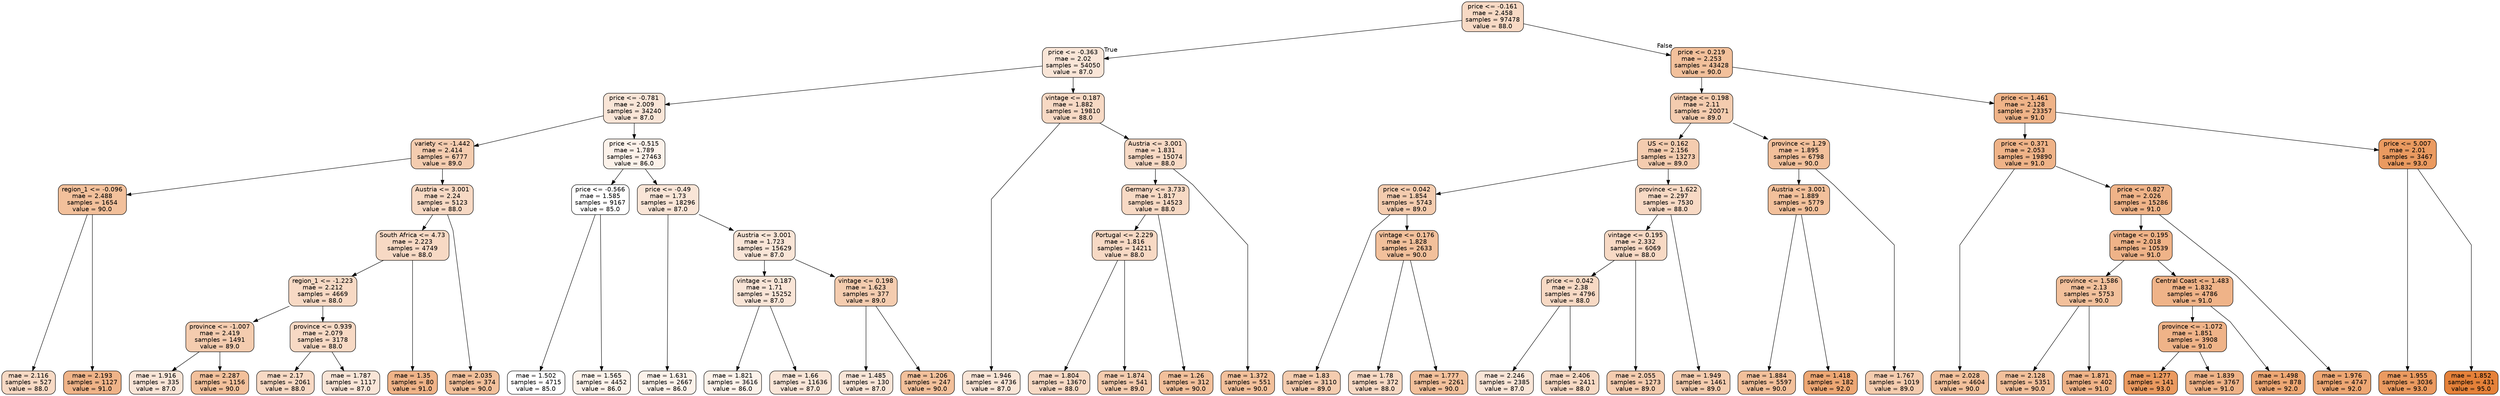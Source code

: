digraph Tree {
node [shape=box, style="filled, rounded", color="black", fontname=helvetica] ;
graph [ranksep=equally, splines=polyline] ;
edge [fontname=helvetica] ;
0 [label="price <= -0.161\nmae = 2.458\nsamples = 97478\nvalue = 88.0", fillcolor="#e581394c"] ;
1 [label="price <= -0.363\nmae = 2.02\nsamples = 54050\nvalue = 87.0", fillcolor="#e5813933"] ;
0 -> 1 [labeldistance=2.5, labelangle=45, headlabel="True"] ;
5 [label="price <= -0.781\nmae = 2.009\nsamples = 34240\nvalue = 87.0", fillcolor="#e5813933"] ;
1 -> 5 ;
7 [label="variety <= -1.442\nmae = 2.414\nsamples = 6777\nvalue = 89.0", fillcolor="#e5813966"] ;
5 -> 7 ;
15 [label="region_1 <= -0.096\nmae = 2.488\nsamples = 1654\nvalue = 90.0", fillcolor="#e5813980"] ;
7 -> 15 ;
19 [label="mae = 2.116\nsamples = 527\nvalue = 88.0", fillcolor="#e581394c"] ;
15 -> 19 ;
20 [label="mae = 2.193\nsamples = 1127\nvalue = 91.0", fillcolor="#e5813999"] ;
15 -> 20 ;
16 [label="Austria <= 3.001\nmae = 2.24\nsamples = 5123\nvalue = 88.0", fillcolor="#e581394c"] ;
7 -> 16 ;
49 [label="South Africa <= 4.73\nmae = 2.223\nsamples = 4749\nvalue = 88.0", fillcolor="#e581394c"] ;
16 -> 49 ;
59 [label="region_1 <= -1.223\nmae = 2.212\nsamples = 4669\nvalue = 88.0", fillcolor="#e581394c"] ;
49 -> 59 ;
69 [label="province <= -1.007\nmae = 2.419\nsamples = 1491\nvalue = 89.0", fillcolor="#e5813966"] ;
59 -> 69 ;
71 [label="mae = 1.916\nsamples = 335\nvalue = 87.0", fillcolor="#e5813933"] ;
69 -> 71 ;
72 [label="mae = 2.287\nsamples = 1156\nvalue = 90.0", fillcolor="#e5813980"] ;
69 -> 72 ;
70 [label="province <= 0.939\nmae = 2.079\nsamples = 3178\nvalue = 88.0", fillcolor="#e581394c"] ;
59 -> 70 ;
73 [label="mae = 2.17\nsamples = 2061\nvalue = 88.0", fillcolor="#e581394c"] ;
70 -> 73 ;
74 [label="mae = 1.787\nsamples = 1117\nvalue = 87.0", fillcolor="#e5813933"] ;
70 -> 74 ;
60 [label="mae = 1.35\nsamples = 80\nvalue = 91.0", fillcolor="#e5813999"] ;
49 -> 60 ;
50 [label="mae = 2.035\nsamples = 374\nvalue = 90.0", fillcolor="#e5813980"] ;
16 -> 50 ;
8 [label="price <= -0.515\nmae = 1.789\nsamples = 27463\nvalue = 86.0", fillcolor="#e581391a"] ;
5 -> 8 ;
9 [label="price <= -0.566\nmae = 1.585\nsamples = 9167\nvalue = 85.0", fillcolor="#e5813900"] ;
8 -> 9 ;
23 [label="mae = 1.502\nsamples = 4715\nvalue = 85.0", fillcolor="#e5813900"] ;
9 -> 23 ;
24 [label="mae = 1.565\nsamples = 4452\nvalue = 86.0", fillcolor="#e581391a"] ;
9 -> 24 ;
10 [label="price <= -0.49\nmae = 1.73\nsamples = 18296\nvalue = 87.0", fillcolor="#e5813933"] ;
8 -> 10 ;
29 [label="mae = 1.631\nsamples = 2667\nvalue = 86.0", fillcolor="#e581391a"] ;
10 -> 29 ;
30 [label="Austria <= 3.001\nmae = 1.723\nsamples = 15629\nvalue = 87.0", fillcolor="#e5813933"] ;
10 -> 30 ;
39 [label="vintage <= 0.187\nmae = 1.71\nsamples = 15252\nvalue = 87.0", fillcolor="#e5813933"] ;
30 -> 39 ;
45 [label="mae = 1.821\nsamples = 3616\nvalue = 86.0", fillcolor="#e581391a"] ;
39 -> 45 ;
46 [label="mae = 1.66\nsamples = 11636\nvalue = 87.0", fillcolor="#e5813933"] ;
39 -> 46 ;
40 [label="vintage <= 0.198\nmae = 1.623\nsamples = 377\nvalue = 89.0", fillcolor="#e5813966"] ;
30 -> 40 ;
65 [label="mae = 1.485\nsamples = 130\nvalue = 87.0", fillcolor="#e5813933"] ;
40 -> 65 ;
66 [label="mae = 1.206\nsamples = 247\nvalue = 90.0", fillcolor="#e5813980"] ;
40 -> 66 ;
6 [label="vintage <= 0.187\nmae = 1.882\nsamples = 19810\nvalue = 88.0", fillcolor="#e581394c"] ;
1 -> 6 ;
25 [label="mae = 1.946\nsamples = 4736\nvalue = 87.0", fillcolor="#e5813933"] ;
6 -> 25 ;
26 [label="Austria <= 3.001\nmae = 1.831\nsamples = 15074\nvalue = 88.0", fillcolor="#e581394c"] ;
6 -> 26 ;
27 [label="Germany <= 3.733\nmae = 1.817\nsamples = 14523\nvalue = 88.0", fillcolor="#e581394c"] ;
26 -> 27 ;
43 [label="Portugal <= 2.229\nmae = 1.816\nsamples = 14211\nvalue = 88.0", fillcolor="#e581394c"] ;
27 -> 43 ;
57 [label="mae = 1.804\nsamples = 13670\nvalue = 88.0", fillcolor="#e581394c"] ;
43 -> 57 ;
58 [label="mae = 1.874\nsamples = 541\nvalue = 89.0", fillcolor="#e5813966"] ;
43 -> 58 ;
44 [label="mae = 1.26\nsamples = 312\nvalue = 90.0", fillcolor="#e5813980"] ;
27 -> 44 ;
28 [label="mae = 1.372\nsamples = 551\nvalue = 90.0", fillcolor="#e5813980"] ;
26 -> 28 ;
2 [label="price <= 0.219\nmae = 2.253\nsamples = 43428\nvalue = 90.0", fillcolor="#e5813980"] ;
0 -> 2 [labeldistance=2.5, labelangle=-45, headlabel="False"] ;
3 [label="vintage <= 0.198\nmae = 2.11\nsamples = 20071\nvalue = 89.0", fillcolor="#e5813966"] ;
2 -> 3 ;
13 [label="US <= 0.162\nmae = 2.156\nsamples = 13273\nvalue = 89.0", fillcolor="#e5813966"] ;
3 -> 13 ;
17 [label="price <= 0.042\nmae = 1.854\nsamples = 5743\nvalue = 89.0", fillcolor="#e5813966"] ;
13 -> 17 ;
51 [label="mae = 1.83\nsamples = 3110\nvalue = 89.0", fillcolor="#e5813966"] ;
17 -> 51 ;
52 [label="vintage <= 0.176\nmae = 1.828\nsamples = 2633\nvalue = 90.0", fillcolor="#e5813980"] ;
17 -> 52 ;
53 [label="mae = 1.78\nsamples = 372\nvalue = 88.0", fillcolor="#e581394c"] ;
52 -> 53 ;
54 [label="mae = 1.777\nsamples = 2261\nvalue = 90.0", fillcolor="#e5813980"] ;
52 -> 54 ;
18 [label="province <= 1.622\nmae = 2.297\nsamples = 7530\nvalue = 88.0", fillcolor="#e581394c"] ;
13 -> 18 ;
33 [label="vintage <= 0.195\nmae = 2.332\nsamples = 6069\nvalue = 88.0", fillcolor="#e581394c"] ;
18 -> 33 ;
61 [label="price <= 0.042\nmae = 2.38\nsamples = 4796\nvalue = 88.0", fillcolor="#e581394c"] ;
33 -> 61 ;
63 [label="mae = 2.246\nsamples = 2385\nvalue = 87.0", fillcolor="#e5813933"] ;
61 -> 63 ;
64 [label="mae = 2.406\nsamples = 2411\nvalue = 88.0", fillcolor="#e581394c"] ;
61 -> 64 ;
62 [label="mae = 2.055\nsamples = 1273\nvalue = 89.0", fillcolor="#e5813966"] ;
33 -> 62 ;
34 [label="mae = 1.949\nsamples = 1461\nvalue = 89.0", fillcolor="#e5813966"] ;
18 -> 34 ;
14 [label="province <= 1.29\nmae = 1.895\nsamples = 6798\nvalue = 90.0", fillcolor="#e5813980"] ;
3 -> 14 ;
47 [label="Austria <= 3.001\nmae = 1.889\nsamples = 5779\nvalue = 90.0", fillcolor="#e5813980"] ;
14 -> 47 ;
75 [label="mae = 1.884\nsamples = 5597\nvalue = 90.0", fillcolor="#e5813980"] ;
47 -> 75 ;
76 [label="mae = 1.418\nsamples = 182\nvalue = 92.0", fillcolor="#e58139b2"] ;
47 -> 76 ;
48 [label="mae = 1.767\nsamples = 1019\nvalue = 89.0", fillcolor="#e5813966"] ;
14 -> 48 ;
4 [label="price <= 1.461\nmae = 2.128\nsamples = 23357\nvalue = 91.0", fillcolor="#e5813999"] ;
2 -> 4 ;
11 [label="price <= 0.371\nmae = 2.053\nsamples = 19890\nvalue = 91.0", fillcolor="#e5813999"] ;
4 -> 11 ;
21 [label="mae = 2.028\nsamples = 4604\nvalue = 90.0", fillcolor="#e5813980"] ;
11 -> 21 ;
22 [label="price <= 0.827\nmae = 2.026\nsamples = 15286\nvalue = 91.0", fillcolor="#e5813999"] ;
11 -> 22 ;
31 [label="vintage <= 0.195\nmae = 2.018\nsamples = 10539\nvalue = 91.0", fillcolor="#e5813999"] ;
22 -> 31 ;
35 [label="province <= 1.586\nmae = 2.13\nsamples = 5753\nvalue = 90.0", fillcolor="#e5813980"] ;
31 -> 35 ;
67 [label="mae = 2.128\nsamples = 5351\nvalue = 90.0", fillcolor="#e5813980"] ;
35 -> 67 ;
68 [label="mae = 1.871\nsamples = 402\nvalue = 91.0", fillcolor="#e5813999"] ;
35 -> 68 ;
36 [label="Central Coast <= 1.483\nmae = 1.832\nsamples = 4786\nvalue = 91.0", fillcolor="#e5813999"] ;
31 -> 36 ;
41 [label="province <= -1.072\nmae = 1.851\nsamples = 3908\nvalue = 91.0", fillcolor="#e5813999"] ;
36 -> 41 ;
55 [label="mae = 1.277\nsamples = 141\nvalue = 93.0", fillcolor="#e58139cc"] ;
41 -> 55 ;
56 [label="mae = 1.839\nsamples = 3767\nvalue = 91.0", fillcolor="#e5813999"] ;
41 -> 56 ;
42 [label="mae = 1.498\nsamples = 878\nvalue = 92.0", fillcolor="#e58139b2"] ;
36 -> 42 ;
32 [label="mae = 1.976\nsamples = 4747\nvalue = 92.0", fillcolor="#e58139b2"] ;
22 -> 32 ;
12 [label="price <= 5.007\nmae = 2.01\nsamples = 3467\nvalue = 93.0", fillcolor="#e58139cc"] ;
4 -> 12 ;
37 [label="mae = 1.955\nsamples = 3036\nvalue = 93.0", fillcolor="#e58139cc"] ;
12 -> 37 ;
38 [label="mae = 1.852\nsamples = 431\nvalue = 95.0", fillcolor="#e58139ff"] ;
12 -> 38 ;
{rank=same ; 0} ;
{rank=same ; 1; 2} ;
{rank=same ; 5; 6; 3; 4} ;
{rank=same ; 7; 8; 26; 13; 14; 11; 12} ;
{rank=same ; 15; 16; 9; 10; 27; 17; 18; 47; 22} ;
{rank=same ; 49; 30; 43; 52; 33; 31} ;
{rank=same ; 59; 39; 40; 61; 35; 36} ;
{rank=same ; 69; 70; 41} ;
{rank=same ; 19; 20; 71; 72; 73; 74; 60; 50; 23; 24; 29; 45; 46; 65; 66; 25; 57; 58; 44; 28; 51; 53; 54; 63; 64; 62; 34; 75; 76; 48; 21; 67; 68; 55; 56; 42; 32; 37; 38} ;
}